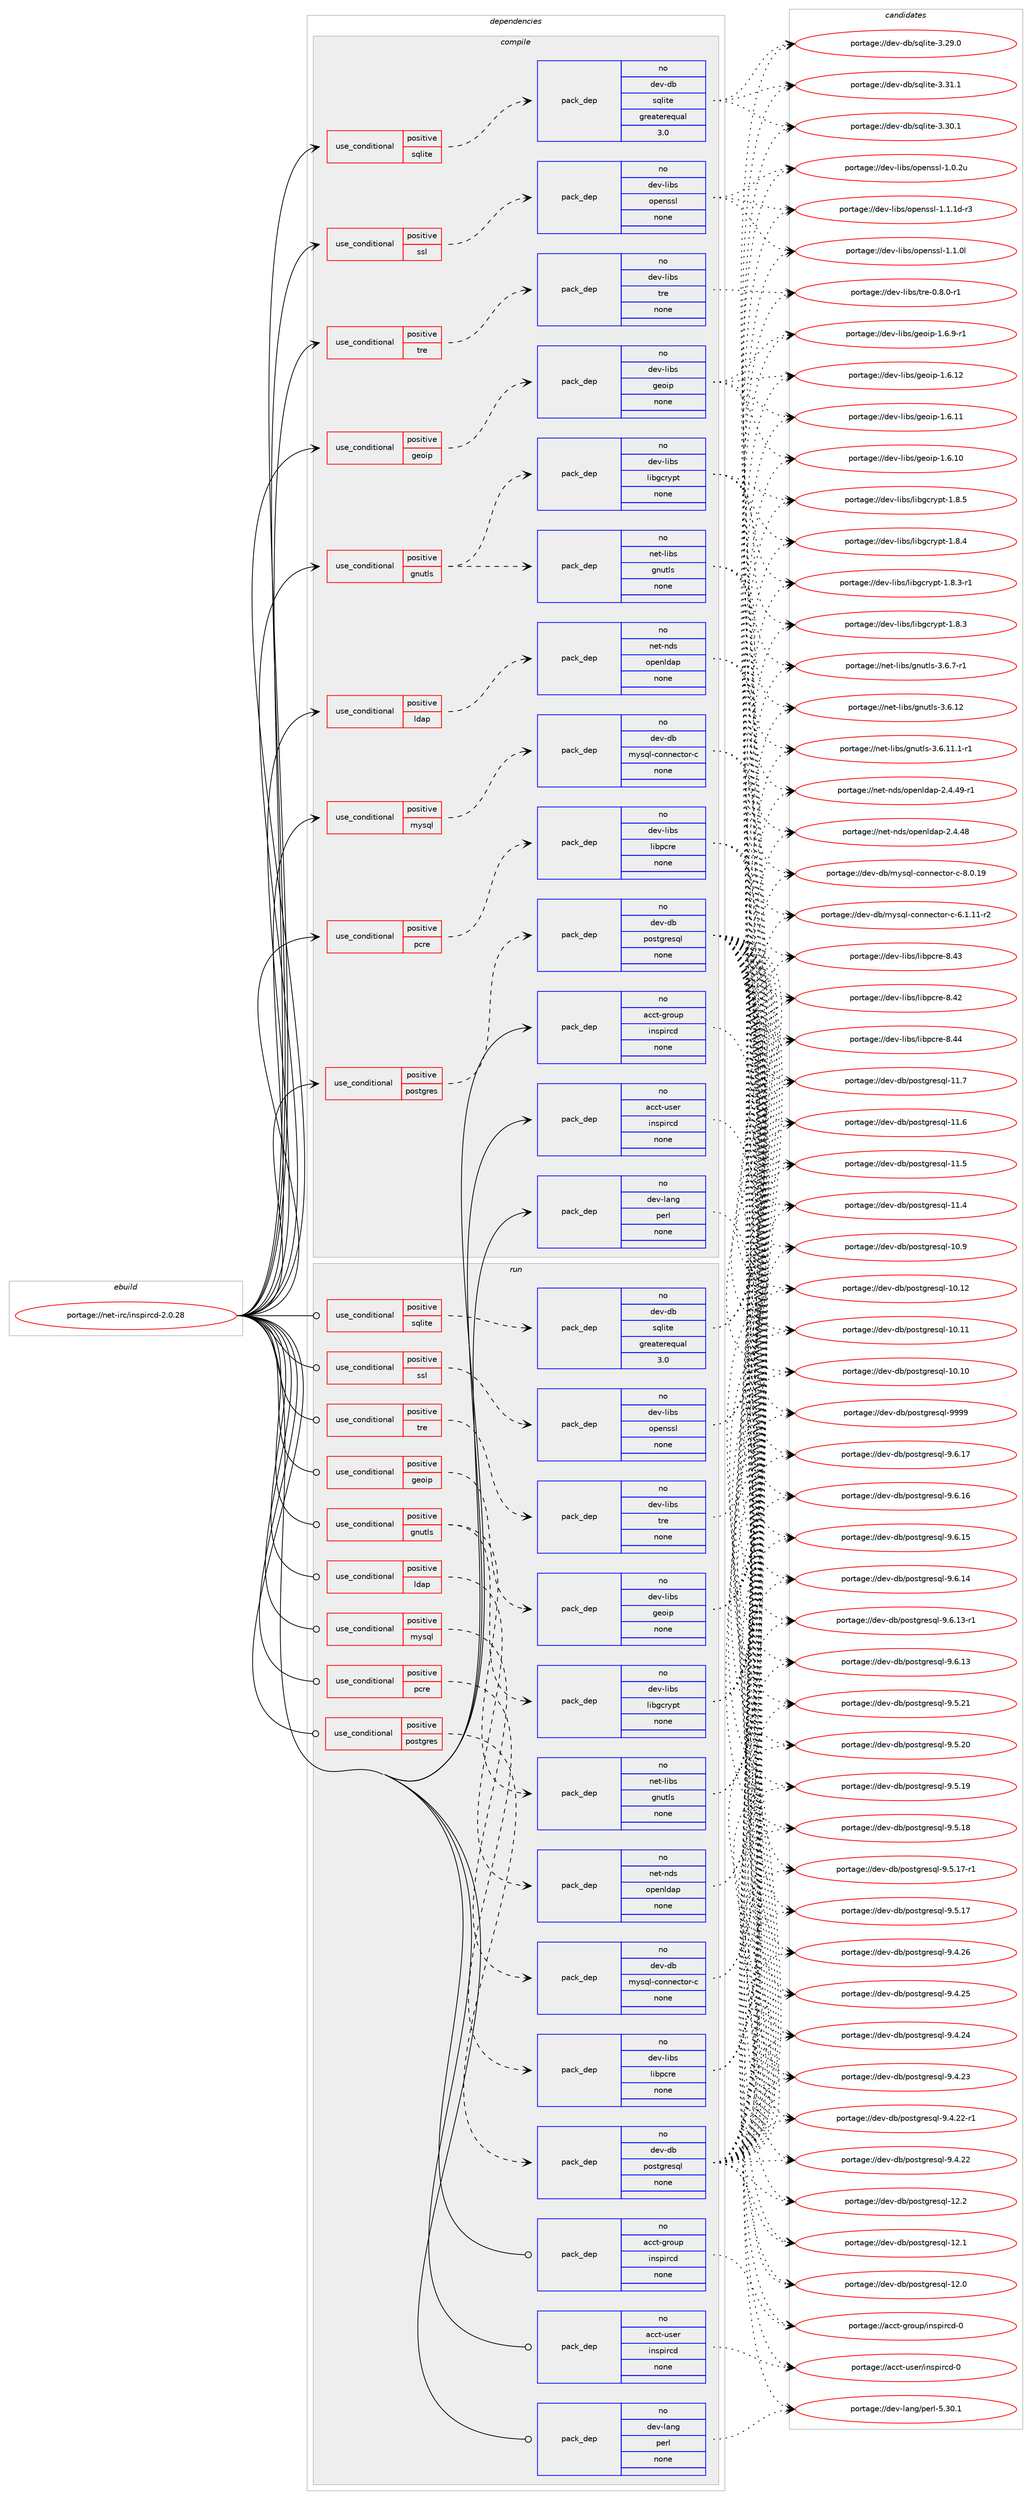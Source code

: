 digraph prolog {

# *************
# Graph options
# *************

newrank=true;
concentrate=true;
compound=true;
graph [rankdir=LR,fontname=Helvetica,fontsize=10,ranksep=1.5];#, ranksep=2.5, nodesep=0.2];
edge  [arrowhead=vee];
node  [fontname=Helvetica,fontsize=10];

# **********
# The ebuild
# **********

subgraph cluster_leftcol {
color=gray;
rank=same;
label=<<i>ebuild</i>>;
id [label="portage://net-irc/inspircd-2.0.28", color=red, width=4, href="../net-irc/inspircd-2.0.28.svg"];
}

# ****************
# The dependencies
# ****************

subgraph cluster_midcol {
color=gray;
label=<<i>dependencies</i>>;
subgraph cluster_compile {
fillcolor="#eeeeee";
style=filled;
label=<<i>compile</i>>;
subgraph cond6745 {
dependency37412 [label=<<TABLE BORDER="0" CELLBORDER="1" CELLSPACING="0" CELLPADDING="4"><TR><TD ROWSPAN="3" CELLPADDING="10">use_conditional</TD></TR><TR><TD>positive</TD></TR><TR><TD>geoip</TD></TR></TABLE>>, shape=none, color=red];
subgraph pack29800 {
dependency37413 [label=<<TABLE BORDER="0" CELLBORDER="1" CELLSPACING="0" CELLPADDING="4" WIDTH="220"><TR><TD ROWSPAN="6" CELLPADDING="30">pack_dep</TD></TR><TR><TD WIDTH="110">no</TD></TR><TR><TD>dev-libs</TD></TR><TR><TD>geoip</TD></TR><TR><TD>none</TD></TR><TR><TD></TD></TR></TABLE>>, shape=none, color=blue];
}
dependency37412:e -> dependency37413:w [weight=20,style="dashed",arrowhead="vee"];
}
id:e -> dependency37412:w [weight=20,style="solid",arrowhead="vee"];
subgraph cond6746 {
dependency37414 [label=<<TABLE BORDER="0" CELLBORDER="1" CELLSPACING="0" CELLPADDING="4"><TR><TD ROWSPAN="3" CELLPADDING="10">use_conditional</TD></TR><TR><TD>positive</TD></TR><TR><TD>gnutls</TD></TR></TABLE>>, shape=none, color=red];
subgraph pack29801 {
dependency37415 [label=<<TABLE BORDER="0" CELLBORDER="1" CELLSPACING="0" CELLPADDING="4" WIDTH="220"><TR><TD ROWSPAN="6" CELLPADDING="30">pack_dep</TD></TR><TR><TD WIDTH="110">no</TD></TR><TR><TD>net-libs</TD></TR><TR><TD>gnutls</TD></TR><TR><TD>none</TD></TR><TR><TD></TD></TR></TABLE>>, shape=none, color=blue];
}
dependency37414:e -> dependency37415:w [weight=20,style="dashed",arrowhead="vee"];
subgraph pack29802 {
dependency37416 [label=<<TABLE BORDER="0" CELLBORDER="1" CELLSPACING="0" CELLPADDING="4" WIDTH="220"><TR><TD ROWSPAN="6" CELLPADDING="30">pack_dep</TD></TR><TR><TD WIDTH="110">no</TD></TR><TR><TD>dev-libs</TD></TR><TR><TD>libgcrypt</TD></TR><TR><TD>none</TD></TR><TR><TD></TD></TR></TABLE>>, shape=none, color=blue];
}
dependency37414:e -> dependency37416:w [weight=20,style="dashed",arrowhead="vee"];
}
id:e -> dependency37414:w [weight=20,style="solid",arrowhead="vee"];
subgraph cond6747 {
dependency37417 [label=<<TABLE BORDER="0" CELLBORDER="1" CELLSPACING="0" CELLPADDING="4"><TR><TD ROWSPAN="3" CELLPADDING="10">use_conditional</TD></TR><TR><TD>positive</TD></TR><TR><TD>ldap</TD></TR></TABLE>>, shape=none, color=red];
subgraph pack29803 {
dependency37418 [label=<<TABLE BORDER="0" CELLBORDER="1" CELLSPACING="0" CELLPADDING="4" WIDTH="220"><TR><TD ROWSPAN="6" CELLPADDING="30">pack_dep</TD></TR><TR><TD WIDTH="110">no</TD></TR><TR><TD>net-nds</TD></TR><TR><TD>openldap</TD></TR><TR><TD>none</TD></TR><TR><TD></TD></TR></TABLE>>, shape=none, color=blue];
}
dependency37417:e -> dependency37418:w [weight=20,style="dashed",arrowhead="vee"];
}
id:e -> dependency37417:w [weight=20,style="solid",arrowhead="vee"];
subgraph cond6748 {
dependency37419 [label=<<TABLE BORDER="0" CELLBORDER="1" CELLSPACING="0" CELLPADDING="4"><TR><TD ROWSPAN="3" CELLPADDING="10">use_conditional</TD></TR><TR><TD>positive</TD></TR><TR><TD>mysql</TD></TR></TABLE>>, shape=none, color=red];
subgraph pack29804 {
dependency37420 [label=<<TABLE BORDER="0" CELLBORDER="1" CELLSPACING="0" CELLPADDING="4" WIDTH="220"><TR><TD ROWSPAN="6" CELLPADDING="30">pack_dep</TD></TR><TR><TD WIDTH="110">no</TD></TR><TR><TD>dev-db</TD></TR><TR><TD>mysql-connector-c</TD></TR><TR><TD>none</TD></TR><TR><TD></TD></TR></TABLE>>, shape=none, color=blue];
}
dependency37419:e -> dependency37420:w [weight=20,style="dashed",arrowhead="vee"];
}
id:e -> dependency37419:w [weight=20,style="solid",arrowhead="vee"];
subgraph cond6749 {
dependency37421 [label=<<TABLE BORDER="0" CELLBORDER="1" CELLSPACING="0" CELLPADDING="4"><TR><TD ROWSPAN="3" CELLPADDING="10">use_conditional</TD></TR><TR><TD>positive</TD></TR><TR><TD>pcre</TD></TR></TABLE>>, shape=none, color=red];
subgraph pack29805 {
dependency37422 [label=<<TABLE BORDER="0" CELLBORDER="1" CELLSPACING="0" CELLPADDING="4" WIDTH="220"><TR><TD ROWSPAN="6" CELLPADDING="30">pack_dep</TD></TR><TR><TD WIDTH="110">no</TD></TR><TR><TD>dev-libs</TD></TR><TR><TD>libpcre</TD></TR><TR><TD>none</TD></TR><TR><TD></TD></TR></TABLE>>, shape=none, color=blue];
}
dependency37421:e -> dependency37422:w [weight=20,style="dashed",arrowhead="vee"];
}
id:e -> dependency37421:w [weight=20,style="solid",arrowhead="vee"];
subgraph cond6750 {
dependency37423 [label=<<TABLE BORDER="0" CELLBORDER="1" CELLSPACING="0" CELLPADDING="4"><TR><TD ROWSPAN="3" CELLPADDING="10">use_conditional</TD></TR><TR><TD>positive</TD></TR><TR><TD>postgres</TD></TR></TABLE>>, shape=none, color=red];
subgraph pack29806 {
dependency37424 [label=<<TABLE BORDER="0" CELLBORDER="1" CELLSPACING="0" CELLPADDING="4" WIDTH="220"><TR><TD ROWSPAN="6" CELLPADDING="30">pack_dep</TD></TR><TR><TD WIDTH="110">no</TD></TR><TR><TD>dev-db</TD></TR><TR><TD>postgresql</TD></TR><TR><TD>none</TD></TR><TR><TD></TD></TR></TABLE>>, shape=none, color=blue];
}
dependency37423:e -> dependency37424:w [weight=20,style="dashed",arrowhead="vee"];
}
id:e -> dependency37423:w [weight=20,style="solid",arrowhead="vee"];
subgraph cond6751 {
dependency37425 [label=<<TABLE BORDER="0" CELLBORDER="1" CELLSPACING="0" CELLPADDING="4"><TR><TD ROWSPAN="3" CELLPADDING="10">use_conditional</TD></TR><TR><TD>positive</TD></TR><TR><TD>sqlite</TD></TR></TABLE>>, shape=none, color=red];
subgraph pack29807 {
dependency37426 [label=<<TABLE BORDER="0" CELLBORDER="1" CELLSPACING="0" CELLPADDING="4" WIDTH="220"><TR><TD ROWSPAN="6" CELLPADDING="30">pack_dep</TD></TR><TR><TD WIDTH="110">no</TD></TR><TR><TD>dev-db</TD></TR><TR><TD>sqlite</TD></TR><TR><TD>greaterequal</TD></TR><TR><TD>3.0</TD></TR></TABLE>>, shape=none, color=blue];
}
dependency37425:e -> dependency37426:w [weight=20,style="dashed",arrowhead="vee"];
}
id:e -> dependency37425:w [weight=20,style="solid",arrowhead="vee"];
subgraph cond6752 {
dependency37427 [label=<<TABLE BORDER="0" CELLBORDER="1" CELLSPACING="0" CELLPADDING="4"><TR><TD ROWSPAN="3" CELLPADDING="10">use_conditional</TD></TR><TR><TD>positive</TD></TR><TR><TD>ssl</TD></TR></TABLE>>, shape=none, color=red];
subgraph pack29808 {
dependency37428 [label=<<TABLE BORDER="0" CELLBORDER="1" CELLSPACING="0" CELLPADDING="4" WIDTH="220"><TR><TD ROWSPAN="6" CELLPADDING="30">pack_dep</TD></TR><TR><TD WIDTH="110">no</TD></TR><TR><TD>dev-libs</TD></TR><TR><TD>openssl</TD></TR><TR><TD>none</TD></TR><TR><TD></TD></TR></TABLE>>, shape=none, color=blue];
}
dependency37427:e -> dependency37428:w [weight=20,style="dashed",arrowhead="vee"];
}
id:e -> dependency37427:w [weight=20,style="solid",arrowhead="vee"];
subgraph cond6753 {
dependency37429 [label=<<TABLE BORDER="0" CELLBORDER="1" CELLSPACING="0" CELLPADDING="4"><TR><TD ROWSPAN="3" CELLPADDING="10">use_conditional</TD></TR><TR><TD>positive</TD></TR><TR><TD>tre</TD></TR></TABLE>>, shape=none, color=red];
subgraph pack29809 {
dependency37430 [label=<<TABLE BORDER="0" CELLBORDER="1" CELLSPACING="0" CELLPADDING="4" WIDTH="220"><TR><TD ROWSPAN="6" CELLPADDING="30">pack_dep</TD></TR><TR><TD WIDTH="110">no</TD></TR><TR><TD>dev-libs</TD></TR><TR><TD>tre</TD></TR><TR><TD>none</TD></TR><TR><TD></TD></TR></TABLE>>, shape=none, color=blue];
}
dependency37429:e -> dependency37430:w [weight=20,style="dashed",arrowhead="vee"];
}
id:e -> dependency37429:w [weight=20,style="solid",arrowhead="vee"];
subgraph pack29810 {
dependency37431 [label=<<TABLE BORDER="0" CELLBORDER="1" CELLSPACING="0" CELLPADDING="4" WIDTH="220"><TR><TD ROWSPAN="6" CELLPADDING="30">pack_dep</TD></TR><TR><TD WIDTH="110">no</TD></TR><TR><TD>acct-group</TD></TR><TR><TD>inspircd</TD></TR><TR><TD>none</TD></TR><TR><TD></TD></TR></TABLE>>, shape=none, color=blue];
}
id:e -> dependency37431:w [weight=20,style="solid",arrowhead="vee"];
subgraph pack29811 {
dependency37432 [label=<<TABLE BORDER="0" CELLBORDER="1" CELLSPACING="0" CELLPADDING="4" WIDTH="220"><TR><TD ROWSPAN="6" CELLPADDING="30">pack_dep</TD></TR><TR><TD WIDTH="110">no</TD></TR><TR><TD>acct-user</TD></TR><TR><TD>inspircd</TD></TR><TR><TD>none</TD></TR><TR><TD></TD></TR></TABLE>>, shape=none, color=blue];
}
id:e -> dependency37432:w [weight=20,style="solid",arrowhead="vee"];
subgraph pack29812 {
dependency37433 [label=<<TABLE BORDER="0" CELLBORDER="1" CELLSPACING="0" CELLPADDING="4" WIDTH="220"><TR><TD ROWSPAN="6" CELLPADDING="30">pack_dep</TD></TR><TR><TD WIDTH="110">no</TD></TR><TR><TD>dev-lang</TD></TR><TR><TD>perl</TD></TR><TR><TD>none</TD></TR><TR><TD></TD></TR></TABLE>>, shape=none, color=blue];
}
id:e -> dependency37433:w [weight=20,style="solid",arrowhead="vee"];
}
subgraph cluster_compileandrun {
fillcolor="#eeeeee";
style=filled;
label=<<i>compile and run</i>>;
}
subgraph cluster_run {
fillcolor="#eeeeee";
style=filled;
label=<<i>run</i>>;
subgraph cond6754 {
dependency37434 [label=<<TABLE BORDER="0" CELLBORDER="1" CELLSPACING="0" CELLPADDING="4"><TR><TD ROWSPAN="3" CELLPADDING="10">use_conditional</TD></TR><TR><TD>positive</TD></TR><TR><TD>geoip</TD></TR></TABLE>>, shape=none, color=red];
subgraph pack29813 {
dependency37435 [label=<<TABLE BORDER="0" CELLBORDER="1" CELLSPACING="0" CELLPADDING="4" WIDTH="220"><TR><TD ROWSPAN="6" CELLPADDING="30">pack_dep</TD></TR><TR><TD WIDTH="110">no</TD></TR><TR><TD>dev-libs</TD></TR><TR><TD>geoip</TD></TR><TR><TD>none</TD></TR><TR><TD></TD></TR></TABLE>>, shape=none, color=blue];
}
dependency37434:e -> dependency37435:w [weight=20,style="dashed",arrowhead="vee"];
}
id:e -> dependency37434:w [weight=20,style="solid",arrowhead="odot"];
subgraph cond6755 {
dependency37436 [label=<<TABLE BORDER="0" CELLBORDER="1" CELLSPACING="0" CELLPADDING="4"><TR><TD ROWSPAN="3" CELLPADDING="10">use_conditional</TD></TR><TR><TD>positive</TD></TR><TR><TD>gnutls</TD></TR></TABLE>>, shape=none, color=red];
subgraph pack29814 {
dependency37437 [label=<<TABLE BORDER="0" CELLBORDER="1" CELLSPACING="0" CELLPADDING="4" WIDTH="220"><TR><TD ROWSPAN="6" CELLPADDING="30">pack_dep</TD></TR><TR><TD WIDTH="110">no</TD></TR><TR><TD>net-libs</TD></TR><TR><TD>gnutls</TD></TR><TR><TD>none</TD></TR><TR><TD></TD></TR></TABLE>>, shape=none, color=blue];
}
dependency37436:e -> dependency37437:w [weight=20,style="dashed",arrowhead="vee"];
subgraph pack29815 {
dependency37438 [label=<<TABLE BORDER="0" CELLBORDER="1" CELLSPACING="0" CELLPADDING="4" WIDTH="220"><TR><TD ROWSPAN="6" CELLPADDING="30">pack_dep</TD></TR><TR><TD WIDTH="110">no</TD></TR><TR><TD>dev-libs</TD></TR><TR><TD>libgcrypt</TD></TR><TR><TD>none</TD></TR><TR><TD></TD></TR></TABLE>>, shape=none, color=blue];
}
dependency37436:e -> dependency37438:w [weight=20,style="dashed",arrowhead="vee"];
}
id:e -> dependency37436:w [weight=20,style="solid",arrowhead="odot"];
subgraph cond6756 {
dependency37439 [label=<<TABLE BORDER="0" CELLBORDER="1" CELLSPACING="0" CELLPADDING="4"><TR><TD ROWSPAN="3" CELLPADDING="10">use_conditional</TD></TR><TR><TD>positive</TD></TR><TR><TD>ldap</TD></TR></TABLE>>, shape=none, color=red];
subgraph pack29816 {
dependency37440 [label=<<TABLE BORDER="0" CELLBORDER="1" CELLSPACING="0" CELLPADDING="4" WIDTH="220"><TR><TD ROWSPAN="6" CELLPADDING="30">pack_dep</TD></TR><TR><TD WIDTH="110">no</TD></TR><TR><TD>net-nds</TD></TR><TR><TD>openldap</TD></TR><TR><TD>none</TD></TR><TR><TD></TD></TR></TABLE>>, shape=none, color=blue];
}
dependency37439:e -> dependency37440:w [weight=20,style="dashed",arrowhead="vee"];
}
id:e -> dependency37439:w [weight=20,style="solid",arrowhead="odot"];
subgraph cond6757 {
dependency37441 [label=<<TABLE BORDER="0" CELLBORDER="1" CELLSPACING="0" CELLPADDING="4"><TR><TD ROWSPAN="3" CELLPADDING="10">use_conditional</TD></TR><TR><TD>positive</TD></TR><TR><TD>mysql</TD></TR></TABLE>>, shape=none, color=red];
subgraph pack29817 {
dependency37442 [label=<<TABLE BORDER="0" CELLBORDER="1" CELLSPACING="0" CELLPADDING="4" WIDTH="220"><TR><TD ROWSPAN="6" CELLPADDING="30">pack_dep</TD></TR><TR><TD WIDTH="110">no</TD></TR><TR><TD>dev-db</TD></TR><TR><TD>mysql-connector-c</TD></TR><TR><TD>none</TD></TR><TR><TD></TD></TR></TABLE>>, shape=none, color=blue];
}
dependency37441:e -> dependency37442:w [weight=20,style="dashed",arrowhead="vee"];
}
id:e -> dependency37441:w [weight=20,style="solid",arrowhead="odot"];
subgraph cond6758 {
dependency37443 [label=<<TABLE BORDER="0" CELLBORDER="1" CELLSPACING="0" CELLPADDING="4"><TR><TD ROWSPAN="3" CELLPADDING="10">use_conditional</TD></TR><TR><TD>positive</TD></TR><TR><TD>pcre</TD></TR></TABLE>>, shape=none, color=red];
subgraph pack29818 {
dependency37444 [label=<<TABLE BORDER="0" CELLBORDER="1" CELLSPACING="0" CELLPADDING="4" WIDTH="220"><TR><TD ROWSPAN="6" CELLPADDING="30">pack_dep</TD></TR><TR><TD WIDTH="110">no</TD></TR><TR><TD>dev-libs</TD></TR><TR><TD>libpcre</TD></TR><TR><TD>none</TD></TR><TR><TD></TD></TR></TABLE>>, shape=none, color=blue];
}
dependency37443:e -> dependency37444:w [weight=20,style="dashed",arrowhead="vee"];
}
id:e -> dependency37443:w [weight=20,style="solid",arrowhead="odot"];
subgraph cond6759 {
dependency37445 [label=<<TABLE BORDER="0" CELLBORDER="1" CELLSPACING="0" CELLPADDING="4"><TR><TD ROWSPAN="3" CELLPADDING="10">use_conditional</TD></TR><TR><TD>positive</TD></TR><TR><TD>postgres</TD></TR></TABLE>>, shape=none, color=red];
subgraph pack29819 {
dependency37446 [label=<<TABLE BORDER="0" CELLBORDER="1" CELLSPACING="0" CELLPADDING="4" WIDTH="220"><TR><TD ROWSPAN="6" CELLPADDING="30">pack_dep</TD></TR><TR><TD WIDTH="110">no</TD></TR><TR><TD>dev-db</TD></TR><TR><TD>postgresql</TD></TR><TR><TD>none</TD></TR><TR><TD></TD></TR></TABLE>>, shape=none, color=blue];
}
dependency37445:e -> dependency37446:w [weight=20,style="dashed",arrowhead="vee"];
}
id:e -> dependency37445:w [weight=20,style="solid",arrowhead="odot"];
subgraph cond6760 {
dependency37447 [label=<<TABLE BORDER="0" CELLBORDER="1" CELLSPACING="0" CELLPADDING="4"><TR><TD ROWSPAN="3" CELLPADDING="10">use_conditional</TD></TR><TR><TD>positive</TD></TR><TR><TD>sqlite</TD></TR></TABLE>>, shape=none, color=red];
subgraph pack29820 {
dependency37448 [label=<<TABLE BORDER="0" CELLBORDER="1" CELLSPACING="0" CELLPADDING="4" WIDTH="220"><TR><TD ROWSPAN="6" CELLPADDING="30">pack_dep</TD></TR><TR><TD WIDTH="110">no</TD></TR><TR><TD>dev-db</TD></TR><TR><TD>sqlite</TD></TR><TR><TD>greaterequal</TD></TR><TR><TD>3.0</TD></TR></TABLE>>, shape=none, color=blue];
}
dependency37447:e -> dependency37448:w [weight=20,style="dashed",arrowhead="vee"];
}
id:e -> dependency37447:w [weight=20,style="solid",arrowhead="odot"];
subgraph cond6761 {
dependency37449 [label=<<TABLE BORDER="0" CELLBORDER="1" CELLSPACING="0" CELLPADDING="4"><TR><TD ROWSPAN="3" CELLPADDING="10">use_conditional</TD></TR><TR><TD>positive</TD></TR><TR><TD>ssl</TD></TR></TABLE>>, shape=none, color=red];
subgraph pack29821 {
dependency37450 [label=<<TABLE BORDER="0" CELLBORDER="1" CELLSPACING="0" CELLPADDING="4" WIDTH="220"><TR><TD ROWSPAN="6" CELLPADDING="30">pack_dep</TD></TR><TR><TD WIDTH="110">no</TD></TR><TR><TD>dev-libs</TD></TR><TR><TD>openssl</TD></TR><TR><TD>none</TD></TR><TR><TD></TD></TR></TABLE>>, shape=none, color=blue];
}
dependency37449:e -> dependency37450:w [weight=20,style="dashed",arrowhead="vee"];
}
id:e -> dependency37449:w [weight=20,style="solid",arrowhead="odot"];
subgraph cond6762 {
dependency37451 [label=<<TABLE BORDER="0" CELLBORDER="1" CELLSPACING="0" CELLPADDING="4"><TR><TD ROWSPAN="3" CELLPADDING="10">use_conditional</TD></TR><TR><TD>positive</TD></TR><TR><TD>tre</TD></TR></TABLE>>, shape=none, color=red];
subgraph pack29822 {
dependency37452 [label=<<TABLE BORDER="0" CELLBORDER="1" CELLSPACING="0" CELLPADDING="4" WIDTH="220"><TR><TD ROWSPAN="6" CELLPADDING="30">pack_dep</TD></TR><TR><TD WIDTH="110">no</TD></TR><TR><TD>dev-libs</TD></TR><TR><TD>tre</TD></TR><TR><TD>none</TD></TR><TR><TD></TD></TR></TABLE>>, shape=none, color=blue];
}
dependency37451:e -> dependency37452:w [weight=20,style="dashed",arrowhead="vee"];
}
id:e -> dependency37451:w [weight=20,style="solid",arrowhead="odot"];
subgraph pack29823 {
dependency37453 [label=<<TABLE BORDER="0" CELLBORDER="1" CELLSPACING="0" CELLPADDING="4" WIDTH="220"><TR><TD ROWSPAN="6" CELLPADDING="30">pack_dep</TD></TR><TR><TD WIDTH="110">no</TD></TR><TR><TD>acct-group</TD></TR><TR><TD>inspircd</TD></TR><TR><TD>none</TD></TR><TR><TD></TD></TR></TABLE>>, shape=none, color=blue];
}
id:e -> dependency37453:w [weight=20,style="solid",arrowhead="odot"];
subgraph pack29824 {
dependency37454 [label=<<TABLE BORDER="0" CELLBORDER="1" CELLSPACING="0" CELLPADDING="4" WIDTH="220"><TR><TD ROWSPAN="6" CELLPADDING="30">pack_dep</TD></TR><TR><TD WIDTH="110">no</TD></TR><TR><TD>acct-user</TD></TR><TR><TD>inspircd</TD></TR><TR><TD>none</TD></TR><TR><TD></TD></TR></TABLE>>, shape=none, color=blue];
}
id:e -> dependency37454:w [weight=20,style="solid",arrowhead="odot"];
subgraph pack29825 {
dependency37455 [label=<<TABLE BORDER="0" CELLBORDER="1" CELLSPACING="0" CELLPADDING="4" WIDTH="220"><TR><TD ROWSPAN="6" CELLPADDING="30">pack_dep</TD></TR><TR><TD WIDTH="110">no</TD></TR><TR><TD>dev-lang</TD></TR><TR><TD>perl</TD></TR><TR><TD>none</TD></TR><TR><TD></TD></TR></TABLE>>, shape=none, color=blue];
}
id:e -> dependency37455:w [weight=20,style="solid",arrowhead="odot"];
}
}

# **************
# The candidates
# **************

subgraph cluster_choices {
rank=same;
color=gray;
label=<<i>candidates</i>>;

subgraph choice29800 {
color=black;
nodesep=1;
choice1001011184510810598115471031011111051124549465446574511449 [label="portage://dev-libs/geoip-1.6.9-r1", color=red, width=4,href="../dev-libs/geoip-1.6.9-r1.svg"];
choice10010111845108105981154710310111110511245494654464950 [label="portage://dev-libs/geoip-1.6.12", color=red, width=4,href="../dev-libs/geoip-1.6.12.svg"];
choice10010111845108105981154710310111110511245494654464949 [label="portage://dev-libs/geoip-1.6.11", color=red, width=4,href="../dev-libs/geoip-1.6.11.svg"];
choice10010111845108105981154710310111110511245494654464948 [label="portage://dev-libs/geoip-1.6.10", color=red, width=4,href="../dev-libs/geoip-1.6.10.svg"];
dependency37413:e -> choice1001011184510810598115471031011111051124549465446574511449:w [style=dotted,weight="100"];
dependency37413:e -> choice10010111845108105981154710310111110511245494654464950:w [style=dotted,weight="100"];
dependency37413:e -> choice10010111845108105981154710310111110511245494654464949:w [style=dotted,weight="100"];
dependency37413:e -> choice10010111845108105981154710310111110511245494654464948:w [style=dotted,weight="100"];
}
subgraph choice29801 {
color=black;
nodesep=1;
choice1101011164510810598115471031101171161081154551465446554511449 [label="portage://net-libs/gnutls-3.6.7-r1", color=red, width=4,href="../net-libs/gnutls-3.6.7-r1.svg"];
choice11010111645108105981154710311011711610811545514654464950 [label="portage://net-libs/gnutls-3.6.12", color=red, width=4,href="../net-libs/gnutls-3.6.12.svg"];
choice1101011164510810598115471031101171161081154551465446494946494511449 [label="portage://net-libs/gnutls-3.6.11.1-r1", color=red, width=4,href="../net-libs/gnutls-3.6.11.1-r1.svg"];
dependency37415:e -> choice1101011164510810598115471031101171161081154551465446554511449:w [style=dotted,weight="100"];
dependency37415:e -> choice11010111645108105981154710311011711610811545514654464950:w [style=dotted,weight="100"];
dependency37415:e -> choice1101011164510810598115471031101171161081154551465446494946494511449:w [style=dotted,weight="100"];
}
subgraph choice29802 {
color=black;
nodesep=1;
choice1001011184510810598115471081059810399114121112116454946564653 [label="portage://dev-libs/libgcrypt-1.8.5", color=red, width=4,href="../dev-libs/libgcrypt-1.8.5.svg"];
choice1001011184510810598115471081059810399114121112116454946564652 [label="portage://dev-libs/libgcrypt-1.8.4", color=red, width=4,href="../dev-libs/libgcrypt-1.8.4.svg"];
choice10010111845108105981154710810598103991141211121164549465646514511449 [label="portage://dev-libs/libgcrypt-1.8.3-r1", color=red, width=4,href="../dev-libs/libgcrypt-1.8.3-r1.svg"];
choice1001011184510810598115471081059810399114121112116454946564651 [label="portage://dev-libs/libgcrypt-1.8.3", color=red, width=4,href="../dev-libs/libgcrypt-1.8.3.svg"];
dependency37416:e -> choice1001011184510810598115471081059810399114121112116454946564653:w [style=dotted,weight="100"];
dependency37416:e -> choice1001011184510810598115471081059810399114121112116454946564652:w [style=dotted,weight="100"];
dependency37416:e -> choice10010111845108105981154710810598103991141211121164549465646514511449:w [style=dotted,weight="100"];
dependency37416:e -> choice1001011184510810598115471081059810399114121112116454946564651:w [style=dotted,weight="100"];
}
subgraph choice29803 {
color=black;
nodesep=1;
choice110101116451101001154711111210111010810097112455046524652574511449 [label="portage://net-nds/openldap-2.4.49-r1", color=red, width=4,href="../net-nds/openldap-2.4.49-r1.svg"];
choice11010111645110100115471111121011101081009711245504652465256 [label="portage://net-nds/openldap-2.4.48", color=red, width=4,href="../net-nds/openldap-2.4.48.svg"];
dependency37418:e -> choice110101116451101001154711111210111010810097112455046524652574511449:w [style=dotted,weight="100"];
dependency37418:e -> choice11010111645110100115471111121011101081009711245504652465256:w [style=dotted,weight="100"];
}
subgraph choice29804 {
color=black;
nodesep=1;
choice100101118451009847109121115113108459911111011010199116111114459945564648464957 [label="portage://dev-db/mysql-connector-c-8.0.19", color=red, width=4,href="../dev-db/mysql-connector-c-8.0.19.svg"];
choice1001011184510098471091211151131084599111110110101991161111144599455446494649494511450 [label="portage://dev-db/mysql-connector-c-6.1.11-r2", color=red, width=4,href="../dev-db/mysql-connector-c-6.1.11-r2.svg"];
dependency37420:e -> choice100101118451009847109121115113108459911111011010199116111114459945564648464957:w [style=dotted,weight="100"];
dependency37420:e -> choice1001011184510098471091211151131084599111110110101991161111144599455446494649494511450:w [style=dotted,weight="100"];
}
subgraph choice29805 {
color=black;
nodesep=1;
choice10010111845108105981154710810598112991141014556465252 [label="portage://dev-libs/libpcre-8.44", color=red, width=4,href="../dev-libs/libpcre-8.44.svg"];
choice10010111845108105981154710810598112991141014556465251 [label="portage://dev-libs/libpcre-8.43", color=red, width=4,href="../dev-libs/libpcre-8.43.svg"];
choice10010111845108105981154710810598112991141014556465250 [label="portage://dev-libs/libpcre-8.42", color=red, width=4,href="../dev-libs/libpcre-8.42.svg"];
dependency37422:e -> choice10010111845108105981154710810598112991141014556465252:w [style=dotted,weight="100"];
dependency37422:e -> choice10010111845108105981154710810598112991141014556465251:w [style=dotted,weight="100"];
dependency37422:e -> choice10010111845108105981154710810598112991141014556465250:w [style=dotted,weight="100"];
}
subgraph choice29806 {
color=black;
nodesep=1;
choice1001011184510098471121111151161031141011151131084557575757 [label="portage://dev-db/postgresql-9999", color=red, width=4,href="../dev-db/postgresql-9999.svg"];
choice10010111845100984711211111511610311410111511310845574654464955 [label="portage://dev-db/postgresql-9.6.17", color=red, width=4,href="../dev-db/postgresql-9.6.17.svg"];
choice10010111845100984711211111511610311410111511310845574654464954 [label="portage://dev-db/postgresql-9.6.16", color=red, width=4,href="../dev-db/postgresql-9.6.16.svg"];
choice10010111845100984711211111511610311410111511310845574654464953 [label="portage://dev-db/postgresql-9.6.15", color=red, width=4,href="../dev-db/postgresql-9.6.15.svg"];
choice10010111845100984711211111511610311410111511310845574654464952 [label="portage://dev-db/postgresql-9.6.14", color=red, width=4,href="../dev-db/postgresql-9.6.14.svg"];
choice100101118451009847112111115116103114101115113108455746544649514511449 [label="portage://dev-db/postgresql-9.6.13-r1", color=red, width=4,href="../dev-db/postgresql-9.6.13-r1.svg"];
choice10010111845100984711211111511610311410111511310845574654464951 [label="portage://dev-db/postgresql-9.6.13", color=red, width=4,href="../dev-db/postgresql-9.6.13.svg"];
choice10010111845100984711211111511610311410111511310845574653465049 [label="portage://dev-db/postgresql-9.5.21", color=red, width=4,href="../dev-db/postgresql-9.5.21.svg"];
choice10010111845100984711211111511610311410111511310845574653465048 [label="portage://dev-db/postgresql-9.5.20", color=red, width=4,href="../dev-db/postgresql-9.5.20.svg"];
choice10010111845100984711211111511610311410111511310845574653464957 [label="portage://dev-db/postgresql-9.5.19", color=red, width=4,href="../dev-db/postgresql-9.5.19.svg"];
choice10010111845100984711211111511610311410111511310845574653464956 [label="portage://dev-db/postgresql-9.5.18", color=red, width=4,href="../dev-db/postgresql-9.5.18.svg"];
choice100101118451009847112111115116103114101115113108455746534649554511449 [label="portage://dev-db/postgresql-9.5.17-r1", color=red, width=4,href="../dev-db/postgresql-9.5.17-r1.svg"];
choice10010111845100984711211111511610311410111511310845574653464955 [label="portage://dev-db/postgresql-9.5.17", color=red, width=4,href="../dev-db/postgresql-9.5.17.svg"];
choice10010111845100984711211111511610311410111511310845574652465054 [label="portage://dev-db/postgresql-9.4.26", color=red, width=4,href="../dev-db/postgresql-9.4.26.svg"];
choice10010111845100984711211111511610311410111511310845574652465053 [label="portage://dev-db/postgresql-9.4.25", color=red, width=4,href="../dev-db/postgresql-9.4.25.svg"];
choice10010111845100984711211111511610311410111511310845574652465052 [label="portage://dev-db/postgresql-9.4.24", color=red, width=4,href="../dev-db/postgresql-9.4.24.svg"];
choice10010111845100984711211111511610311410111511310845574652465051 [label="portage://dev-db/postgresql-9.4.23", color=red, width=4,href="../dev-db/postgresql-9.4.23.svg"];
choice100101118451009847112111115116103114101115113108455746524650504511449 [label="portage://dev-db/postgresql-9.4.22-r1", color=red, width=4,href="../dev-db/postgresql-9.4.22-r1.svg"];
choice10010111845100984711211111511610311410111511310845574652465050 [label="portage://dev-db/postgresql-9.4.22", color=red, width=4,href="../dev-db/postgresql-9.4.22.svg"];
choice1001011184510098471121111151161031141011151131084549504650 [label="portage://dev-db/postgresql-12.2", color=red, width=4,href="../dev-db/postgresql-12.2.svg"];
choice1001011184510098471121111151161031141011151131084549504649 [label="portage://dev-db/postgresql-12.1", color=red, width=4,href="../dev-db/postgresql-12.1.svg"];
choice1001011184510098471121111151161031141011151131084549504648 [label="portage://dev-db/postgresql-12.0", color=red, width=4,href="../dev-db/postgresql-12.0.svg"];
choice1001011184510098471121111151161031141011151131084549494655 [label="portage://dev-db/postgresql-11.7", color=red, width=4,href="../dev-db/postgresql-11.7.svg"];
choice1001011184510098471121111151161031141011151131084549494654 [label="portage://dev-db/postgresql-11.6", color=red, width=4,href="../dev-db/postgresql-11.6.svg"];
choice1001011184510098471121111151161031141011151131084549494653 [label="portage://dev-db/postgresql-11.5", color=red, width=4,href="../dev-db/postgresql-11.5.svg"];
choice1001011184510098471121111151161031141011151131084549494652 [label="portage://dev-db/postgresql-11.4", color=red, width=4,href="../dev-db/postgresql-11.4.svg"];
choice1001011184510098471121111151161031141011151131084549484657 [label="portage://dev-db/postgresql-10.9", color=red, width=4,href="../dev-db/postgresql-10.9.svg"];
choice100101118451009847112111115116103114101115113108454948464950 [label="portage://dev-db/postgresql-10.12", color=red, width=4,href="../dev-db/postgresql-10.12.svg"];
choice100101118451009847112111115116103114101115113108454948464949 [label="portage://dev-db/postgresql-10.11", color=red, width=4,href="../dev-db/postgresql-10.11.svg"];
choice100101118451009847112111115116103114101115113108454948464948 [label="portage://dev-db/postgresql-10.10", color=red, width=4,href="../dev-db/postgresql-10.10.svg"];
dependency37424:e -> choice1001011184510098471121111151161031141011151131084557575757:w [style=dotted,weight="100"];
dependency37424:e -> choice10010111845100984711211111511610311410111511310845574654464955:w [style=dotted,weight="100"];
dependency37424:e -> choice10010111845100984711211111511610311410111511310845574654464954:w [style=dotted,weight="100"];
dependency37424:e -> choice10010111845100984711211111511610311410111511310845574654464953:w [style=dotted,weight="100"];
dependency37424:e -> choice10010111845100984711211111511610311410111511310845574654464952:w [style=dotted,weight="100"];
dependency37424:e -> choice100101118451009847112111115116103114101115113108455746544649514511449:w [style=dotted,weight="100"];
dependency37424:e -> choice10010111845100984711211111511610311410111511310845574654464951:w [style=dotted,weight="100"];
dependency37424:e -> choice10010111845100984711211111511610311410111511310845574653465049:w [style=dotted,weight="100"];
dependency37424:e -> choice10010111845100984711211111511610311410111511310845574653465048:w [style=dotted,weight="100"];
dependency37424:e -> choice10010111845100984711211111511610311410111511310845574653464957:w [style=dotted,weight="100"];
dependency37424:e -> choice10010111845100984711211111511610311410111511310845574653464956:w [style=dotted,weight="100"];
dependency37424:e -> choice100101118451009847112111115116103114101115113108455746534649554511449:w [style=dotted,weight="100"];
dependency37424:e -> choice10010111845100984711211111511610311410111511310845574653464955:w [style=dotted,weight="100"];
dependency37424:e -> choice10010111845100984711211111511610311410111511310845574652465054:w [style=dotted,weight="100"];
dependency37424:e -> choice10010111845100984711211111511610311410111511310845574652465053:w [style=dotted,weight="100"];
dependency37424:e -> choice10010111845100984711211111511610311410111511310845574652465052:w [style=dotted,weight="100"];
dependency37424:e -> choice10010111845100984711211111511610311410111511310845574652465051:w [style=dotted,weight="100"];
dependency37424:e -> choice100101118451009847112111115116103114101115113108455746524650504511449:w [style=dotted,weight="100"];
dependency37424:e -> choice10010111845100984711211111511610311410111511310845574652465050:w [style=dotted,weight="100"];
dependency37424:e -> choice1001011184510098471121111151161031141011151131084549504650:w [style=dotted,weight="100"];
dependency37424:e -> choice1001011184510098471121111151161031141011151131084549504649:w [style=dotted,weight="100"];
dependency37424:e -> choice1001011184510098471121111151161031141011151131084549504648:w [style=dotted,weight="100"];
dependency37424:e -> choice1001011184510098471121111151161031141011151131084549494655:w [style=dotted,weight="100"];
dependency37424:e -> choice1001011184510098471121111151161031141011151131084549494654:w [style=dotted,weight="100"];
dependency37424:e -> choice1001011184510098471121111151161031141011151131084549494653:w [style=dotted,weight="100"];
dependency37424:e -> choice1001011184510098471121111151161031141011151131084549494652:w [style=dotted,weight="100"];
dependency37424:e -> choice1001011184510098471121111151161031141011151131084549484657:w [style=dotted,weight="100"];
dependency37424:e -> choice100101118451009847112111115116103114101115113108454948464950:w [style=dotted,weight="100"];
dependency37424:e -> choice100101118451009847112111115116103114101115113108454948464949:w [style=dotted,weight="100"];
dependency37424:e -> choice100101118451009847112111115116103114101115113108454948464948:w [style=dotted,weight="100"];
}
subgraph choice29807 {
color=black;
nodesep=1;
choice10010111845100984711511310810511610145514651494649 [label="portage://dev-db/sqlite-3.31.1", color=red, width=4,href="../dev-db/sqlite-3.31.1.svg"];
choice10010111845100984711511310810511610145514651484649 [label="portage://dev-db/sqlite-3.30.1", color=red, width=4,href="../dev-db/sqlite-3.30.1.svg"];
choice10010111845100984711511310810511610145514650574648 [label="portage://dev-db/sqlite-3.29.0", color=red, width=4,href="../dev-db/sqlite-3.29.0.svg"];
dependency37426:e -> choice10010111845100984711511310810511610145514651494649:w [style=dotted,weight="100"];
dependency37426:e -> choice10010111845100984711511310810511610145514651484649:w [style=dotted,weight="100"];
dependency37426:e -> choice10010111845100984711511310810511610145514650574648:w [style=dotted,weight="100"];
}
subgraph choice29808 {
color=black;
nodesep=1;
choice1001011184510810598115471111121011101151151084549464946491004511451 [label="portage://dev-libs/openssl-1.1.1d-r3", color=red, width=4,href="../dev-libs/openssl-1.1.1d-r3.svg"];
choice100101118451081059811547111112101110115115108454946494648108 [label="portage://dev-libs/openssl-1.1.0l", color=red, width=4,href="../dev-libs/openssl-1.1.0l.svg"];
choice100101118451081059811547111112101110115115108454946484650117 [label="portage://dev-libs/openssl-1.0.2u", color=red, width=4,href="../dev-libs/openssl-1.0.2u.svg"];
dependency37428:e -> choice1001011184510810598115471111121011101151151084549464946491004511451:w [style=dotted,weight="100"];
dependency37428:e -> choice100101118451081059811547111112101110115115108454946494648108:w [style=dotted,weight="100"];
dependency37428:e -> choice100101118451081059811547111112101110115115108454946484650117:w [style=dotted,weight="100"];
}
subgraph choice29809 {
color=black;
nodesep=1;
choice1001011184510810598115471161141014548465646484511449 [label="portage://dev-libs/tre-0.8.0-r1", color=red, width=4,href="../dev-libs/tre-0.8.0-r1.svg"];
dependency37430:e -> choice1001011184510810598115471161141014548465646484511449:w [style=dotted,weight="100"];
}
subgraph choice29810 {
color=black;
nodesep=1;
choice9799991164510311411111711247105110115112105114991004548 [label="portage://acct-group/inspircd-0", color=red, width=4,href="../acct-group/inspircd-0.svg"];
dependency37431:e -> choice9799991164510311411111711247105110115112105114991004548:w [style=dotted,weight="100"];
}
subgraph choice29811 {
color=black;
nodesep=1;
choice9799991164511711510111447105110115112105114991004548 [label="portage://acct-user/inspircd-0", color=red, width=4,href="../acct-user/inspircd-0.svg"];
dependency37432:e -> choice9799991164511711510111447105110115112105114991004548:w [style=dotted,weight="100"];
}
subgraph choice29812 {
color=black;
nodesep=1;
choice10010111845108971101034711210111410845534651484649 [label="portage://dev-lang/perl-5.30.1", color=red, width=4,href="../dev-lang/perl-5.30.1.svg"];
dependency37433:e -> choice10010111845108971101034711210111410845534651484649:w [style=dotted,weight="100"];
}
subgraph choice29813 {
color=black;
nodesep=1;
choice1001011184510810598115471031011111051124549465446574511449 [label="portage://dev-libs/geoip-1.6.9-r1", color=red, width=4,href="../dev-libs/geoip-1.6.9-r1.svg"];
choice10010111845108105981154710310111110511245494654464950 [label="portage://dev-libs/geoip-1.6.12", color=red, width=4,href="../dev-libs/geoip-1.6.12.svg"];
choice10010111845108105981154710310111110511245494654464949 [label="portage://dev-libs/geoip-1.6.11", color=red, width=4,href="../dev-libs/geoip-1.6.11.svg"];
choice10010111845108105981154710310111110511245494654464948 [label="portage://dev-libs/geoip-1.6.10", color=red, width=4,href="../dev-libs/geoip-1.6.10.svg"];
dependency37435:e -> choice1001011184510810598115471031011111051124549465446574511449:w [style=dotted,weight="100"];
dependency37435:e -> choice10010111845108105981154710310111110511245494654464950:w [style=dotted,weight="100"];
dependency37435:e -> choice10010111845108105981154710310111110511245494654464949:w [style=dotted,weight="100"];
dependency37435:e -> choice10010111845108105981154710310111110511245494654464948:w [style=dotted,weight="100"];
}
subgraph choice29814 {
color=black;
nodesep=1;
choice1101011164510810598115471031101171161081154551465446554511449 [label="portage://net-libs/gnutls-3.6.7-r1", color=red, width=4,href="../net-libs/gnutls-3.6.7-r1.svg"];
choice11010111645108105981154710311011711610811545514654464950 [label="portage://net-libs/gnutls-3.6.12", color=red, width=4,href="../net-libs/gnutls-3.6.12.svg"];
choice1101011164510810598115471031101171161081154551465446494946494511449 [label="portage://net-libs/gnutls-3.6.11.1-r1", color=red, width=4,href="../net-libs/gnutls-3.6.11.1-r1.svg"];
dependency37437:e -> choice1101011164510810598115471031101171161081154551465446554511449:w [style=dotted,weight="100"];
dependency37437:e -> choice11010111645108105981154710311011711610811545514654464950:w [style=dotted,weight="100"];
dependency37437:e -> choice1101011164510810598115471031101171161081154551465446494946494511449:w [style=dotted,weight="100"];
}
subgraph choice29815 {
color=black;
nodesep=1;
choice1001011184510810598115471081059810399114121112116454946564653 [label="portage://dev-libs/libgcrypt-1.8.5", color=red, width=4,href="../dev-libs/libgcrypt-1.8.5.svg"];
choice1001011184510810598115471081059810399114121112116454946564652 [label="portage://dev-libs/libgcrypt-1.8.4", color=red, width=4,href="../dev-libs/libgcrypt-1.8.4.svg"];
choice10010111845108105981154710810598103991141211121164549465646514511449 [label="portage://dev-libs/libgcrypt-1.8.3-r1", color=red, width=4,href="../dev-libs/libgcrypt-1.8.3-r1.svg"];
choice1001011184510810598115471081059810399114121112116454946564651 [label="portage://dev-libs/libgcrypt-1.8.3", color=red, width=4,href="../dev-libs/libgcrypt-1.8.3.svg"];
dependency37438:e -> choice1001011184510810598115471081059810399114121112116454946564653:w [style=dotted,weight="100"];
dependency37438:e -> choice1001011184510810598115471081059810399114121112116454946564652:w [style=dotted,weight="100"];
dependency37438:e -> choice10010111845108105981154710810598103991141211121164549465646514511449:w [style=dotted,weight="100"];
dependency37438:e -> choice1001011184510810598115471081059810399114121112116454946564651:w [style=dotted,weight="100"];
}
subgraph choice29816 {
color=black;
nodesep=1;
choice110101116451101001154711111210111010810097112455046524652574511449 [label="portage://net-nds/openldap-2.4.49-r1", color=red, width=4,href="../net-nds/openldap-2.4.49-r1.svg"];
choice11010111645110100115471111121011101081009711245504652465256 [label="portage://net-nds/openldap-2.4.48", color=red, width=4,href="../net-nds/openldap-2.4.48.svg"];
dependency37440:e -> choice110101116451101001154711111210111010810097112455046524652574511449:w [style=dotted,weight="100"];
dependency37440:e -> choice11010111645110100115471111121011101081009711245504652465256:w [style=dotted,weight="100"];
}
subgraph choice29817 {
color=black;
nodesep=1;
choice100101118451009847109121115113108459911111011010199116111114459945564648464957 [label="portage://dev-db/mysql-connector-c-8.0.19", color=red, width=4,href="../dev-db/mysql-connector-c-8.0.19.svg"];
choice1001011184510098471091211151131084599111110110101991161111144599455446494649494511450 [label="portage://dev-db/mysql-connector-c-6.1.11-r2", color=red, width=4,href="../dev-db/mysql-connector-c-6.1.11-r2.svg"];
dependency37442:e -> choice100101118451009847109121115113108459911111011010199116111114459945564648464957:w [style=dotted,weight="100"];
dependency37442:e -> choice1001011184510098471091211151131084599111110110101991161111144599455446494649494511450:w [style=dotted,weight="100"];
}
subgraph choice29818 {
color=black;
nodesep=1;
choice10010111845108105981154710810598112991141014556465252 [label="portage://dev-libs/libpcre-8.44", color=red, width=4,href="../dev-libs/libpcre-8.44.svg"];
choice10010111845108105981154710810598112991141014556465251 [label="portage://dev-libs/libpcre-8.43", color=red, width=4,href="../dev-libs/libpcre-8.43.svg"];
choice10010111845108105981154710810598112991141014556465250 [label="portage://dev-libs/libpcre-8.42", color=red, width=4,href="../dev-libs/libpcre-8.42.svg"];
dependency37444:e -> choice10010111845108105981154710810598112991141014556465252:w [style=dotted,weight="100"];
dependency37444:e -> choice10010111845108105981154710810598112991141014556465251:w [style=dotted,weight="100"];
dependency37444:e -> choice10010111845108105981154710810598112991141014556465250:w [style=dotted,weight="100"];
}
subgraph choice29819 {
color=black;
nodesep=1;
choice1001011184510098471121111151161031141011151131084557575757 [label="portage://dev-db/postgresql-9999", color=red, width=4,href="../dev-db/postgresql-9999.svg"];
choice10010111845100984711211111511610311410111511310845574654464955 [label="portage://dev-db/postgresql-9.6.17", color=red, width=4,href="../dev-db/postgresql-9.6.17.svg"];
choice10010111845100984711211111511610311410111511310845574654464954 [label="portage://dev-db/postgresql-9.6.16", color=red, width=4,href="../dev-db/postgresql-9.6.16.svg"];
choice10010111845100984711211111511610311410111511310845574654464953 [label="portage://dev-db/postgresql-9.6.15", color=red, width=4,href="../dev-db/postgresql-9.6.15.svg"];
choice10010111845100984711211111511610311410111511310845574654464952 [label="portage://dev-db/postgresql-9.6.14", color=red, width=4,href="../dev-db/postgresql-9.6.14.svg"];
choice100101118451009847112111115116103114101115113108455746544649514511449 [label="portage://dev-db/postgresql-9.6.13-r1", color=red, width=4,href="../dev-db/postgresql-9.6.13-r1.svg"];
choice10010111845100984711211111511610311410111511310845574654464951 [label="portage://dev-db/postgresql-9.6.13", color=red, width=4,href="../dev-db/postgresql-9.6.13.svg"];
choice10010111845100984711211111511610311410111511310845574653465049 [label="portage://dev-db/postgresql-9.5.21", color=red, width=4,href="../dev-db/postgresql-9.5.21.svg"];
choice10010111845100984711211111511610311410111511310845574653465048 [label="portage://dev-db/postgresql-9.5.20", color=red, width=4,href="../dev-db/postgresql-9.5.20.svg"];
choice10010111845100984711211111511610311410111511310845574653464957 [label="portage://dev-db/postgresql-9.5.19", color=red, width=4,href="../dev-db/postgresql-9.5.19.svg"];
choice10010111845100984711211111511610311410111511310845574653464956 [label="portage://dev-db/postgresql-9.5.18", color=red, width=4,href="../dev-db/postgresql-9.5.18.svg"];
choice100101118451009847112111115116103114101115113108455746534649554511449 [label="portage://dev-db/postgresql-9.5.17-r1", color=red, width=4,href="../dev-db/postgresql-9.5.17-r1.svg"];
choice10010111845100984711211111511610311410111511310845574653464955 [label="portage://dev-db/postgresql-9.5.17", color=red, width=4,href="../dev-db/postgresql-9.5.17.svg"];
choice10010111845100984711211111511610311410111511310845574652465054 [label="portage://dev-db/postgresql-9.4.26", color=red, width=4,href="../dev-db/postgresql-9.4.26.svg"];
choice10010111845100984711211111511610311410111511310845574652465053 [label="portage://dev-db/postgresql-9.4.25", color=red, width=4,href="../dev-db/postgresql-9.4.25.svg"];
choice10010111845100984711211111511610311410111511310845574652465052 [label="portage://dev-db/postgresql-9.4.24", color=red, width=4,href="../dev-db/postgresql-9.4.24.svg"];
choice10010111845100984711211111511610311410111511310845574652465051 [label="portage://dev-db/postgresql-9.4.23", color=red, width=4,href="../dev-db/postgresql-9.4.23.svg"];
choice100101118451009847112111115116103114101115113108455746524650504511449 [label="portage://dev-db/postgresql-9.4.22-r1", color=red, width=4,href="../dev-db/postgresql-9.4.22-r1.svg"];
choice10010111845100984711211111511610311410111511310845574652465050 [label="portage://dev-db/postgresql-9.4.22", color=red, width=4,href="../dev-db/postgresql-9.4.22.svg"];
choice1001011184510098471121111151161031141011151131084549504650 [label="portage://dev-db/postgresql-12.2", color=red, width=4,href="../dev-db/postgresql-12.2.svg"];
choice1001011184510098471121111151161031141011151131084549504649 [label="portage://dev-db/postgresql-12.1", color=red, width=4,href="../dev-db/postgresql-12.1.svg"];
choice1001011184510098471121111151161031141011151131084549504648 [label="portage://dev-db/postgresql-12.0", color=red, width=4,href="../dev-db/postgresql-12.0.svg"];
choice1001011184510098471121111151161031141011151131084549494655 [label="portage://dev-db/postgresql-11.7", color=red, width=4,href="../dev-db/postgresql-11.7.svg"];
choice1001011184510098471121111151161031141011151131084549494654 [label="portage://dev-db/postgresql-11.6", color=red, width=4,href="../dev-db/postgresql-11.6.svg"];
choice1001011184510098471121111151161031141011151131084549494653 [label="portage://dev-db/postgresql-11.5", color=red, width=4,href="../dev-db/postgresql-11.5.svg"];
choice1001011184510098471121111151161031141011151131084549494652 [label="portage://dev-db/postgresql-11.4", color=red, width=4,href="../dev-db/postgresql-11.4.svg"];
choice1001011184510098471121111151161031141011151131084549484657 [label="portage://dev-db/postgresql-10.9", color=red, width=4,href="../dev-db/postgresql-10.9.svg"];
choice100101118451009847112111115116103114101115113108454948464950 [label="portage://dev-db/postgresql-10.12", color=red, width=4,href="../dev-db/postgresql-10.12.svg"];
choice100101118451009847112111115116103114101115113108454948464949 [label="portage://dev-db/postgresql-10.11", color=red, width=4,href="../dev-db/postgresql-10.11.svg"];
choice100101118451009847112111115116103114101115113108454948464948 [label="portage://dev-db/postgresql-10.10", color=red, width=4,href="../dev-db/postgresql-10.10.svg"];
dependency37446:e -> choice1001011184510098471121111151161031141011151131084557575757:w [style=dotted,weight="100"];
dependency37446:e -> choice10010111845100984711211111511610311410111511310845574654464955:w [style=dotted,weight="100"];
dependency37446:e -> choice10010111845100984711211111511610311410111511310845574654464954:w [style=dotted,weight="100"];
dependency37446:e -> choice10010111845100984711211111511610311410111511310845574654464953:w [style=dotted,weight="100"];
dependency37446:e -> choice10010111845100984711211111511610311410111511310845574654464952:w [style=dotted,weight="100"];
dependency37446:e -> choice100101118451009847112111115116103114101115113108455746544649514511449:w [style=dotted,weight="100"];
dependency37446:e -> choice10010111845100984711211111511610311410111511310845574654464951:w [style=dotted,weight="100"];
dependency37446:e -> choice10010111845100984711211111511610311410111511310845574653465049:w [style=dotted,weight="100"];
dependency37446:e -> choice10010111845100984711211111511610311410111511310845574653465048:w [style=dotted,weight="100"];
dependency37446:e -> choice10010111845100984711211111511610311410111511310845574653464957:w [style=dotted,weight="100"];
dependency37446:e -> choice10010111845100984711211111511610311410111511310845574653464956:w [style=dotted,weight="100"];
dependency37446:e -> choice100101118451009847112111115116103114101115113108455746534649554511449:w [style=dotted,weight="100"];
dependency37446:e -> choice10010111845100984711211111511610311410111511310845574653464955:w [style=dotted,weight="100"];
dependency37446:e -> choice10010111845100984711211111511610311410111511310845574652465054:w [style=dotted,weight="100"];
dependency37446:e -> choice10010111845100984711211111511610311410111511310845574652465053:w [style=dotted,weight="100"];
dependency37446:e -> choice10010111845100984711211111511610311410111511310845574652465052:w [style=dotted,weight="100"];
dependency37446:e -> choice10010111845100984711211111511610311410111511310845574652465051:w [style=dotted,weight="100"];
dependency37446:e -> choice100101118451009847112111115116103114101115113108455746524650504511449:w [style=dotted,weight="100"];
dependency37446:e -> choice10010111845100984711211111511610311410111511310845574652465050:w [style=dotted,weight="100"];
dependency37446:e -> choice1001011184510098471121111151161031141011151131084549504650:w [style=dotted,weight="100"];
dependency37446:e -> choice1001011184510098471121111151161031141011151131084549504649:w [style=dotted,weight="100"];
dependency37446:e -> choice1001011184510098471121111151161031141011151131084549504648:w [style=dotted,weight="100"];
dependency37446:e -> choice1001011184510098471121111151161031141011151131084549494655:w [style=dotted,weight="100"];
dependency37446:e -> choice1001011184510098471121111151161031141011151131084549494654:w [style=dotted,weight="100"];
dependency37446:e -> choice1001011184510098471121111151161031141011151131084549494653:w [style=dotted,weight="100"];
dependency37446:e -> choice1001011184510098471121111151161031141011151131084549494652:w [style=dotted,weight="100"];
dependency37446:e -> choice1001011184510098471121111151161031141011151131084549484657:w [style=dotted,weight="100"];
dependency37446:e -> choice100101118451009847112111115116103114101115113108454948464950:w [style=dotted,weight="100"];
dependency37446:e -> choice100101118451009847112111115116103114101115113108454948464949:w [style=dotted,weight="100"];
dependency37446:e -> choice100101118451009847112111115116103114101115113108454948464948:w [style=dotted,weight="100"];
}
subgraph choice29820 {
color=black;
nodesep=1;
choice10010111845100984711511310810511610145514651494649 [label="portage://dev-db/sqlite-3.31.1", color=red, width=4,href="../dev-db/sqlite-3.31.1.svg"];
choice10010111845100984711511310810511610145514651484649 [label="portage://dev-db/sqlite-3.30.1", color=red, width=4,href="../dev-db/sqlite-3.30.1.svg"];
choice10010111845100984711511310810511610145514650574648 [label="portage://dev-db/sqlite-3.29.0", color=red, width=4,href="../dev-db/sqlite-3.29.0.svg"];
dependency37448:e -> choice10010111845100984711511310810511610145514651494649:w [style=dotted,weight="100"];
dependency37448:e -> choice10010111845100984711511310810511610145514651484649:w [style=dotted,weight="100"];
dependency37448:e -> choice10010111845100984711511310810511610145514650574648:w [style=dotted,weight="100"];
}
subgraph choice29821 {
color=black;
nodesep=1;
choice1001011184510810598115471111121011101151151084549464946491004511451 [label="portage://dev-libs/openssl-1.1.1d-r3", color=red, width=4,href="../dev-libs/openssl-1.1.1d-r3.svg"];
choice100101118451081059811547111112101110115115108454946494648108 [label="portage://dev-libs/openssl-1.1.0l", color=red, width=4,href="../dev-libs/openssl-1.1.0l.svg"];
choice100101118451081059811547111112101110115115108454946484650117 [label="portage://dev-libs/openssl-1.0.2u", color=red, width=4,href="../dev-libs/openssl-1.0.2u.svg"];
dependency37450:e -> choice1001011184510810598115471111121011101151151084549464946491004511451:w [style=dotted,weight="100"];
dependency37450:e -> choice100101118451081059811547111112101110115115108454946494648108:w [style=dotted,weight="100"];
dependency37450:e -> choice100101118451081059811547111112101110115115108454946484650117:w [style=dotted,weight="100"];
}
subgraph choice29822 {
color=black;
nodesep=1;
choice1001011184510810598115471161141014548465646484511449 [label="portage://dev-libs/tre-0.8.0-r1", color=red, width=4,href="../dev-libs/tre-0.8.0-r1.svg"];
dependency37452:e -> choice1001011184510810598115471161141014548465646484511449:w [style=dotted,weight="100"];
}
subgraph choice29823 {
color=black;
nodesep=1;
choice9799991164510311411111711247105110115112105114991004548 [label="portage://acct-group/inspircd-0", color=red, width=4,href="../acct-group/inspircd-0.svg"];
dependency37453:e -> choice9799991164510311411111711247105110115112105114991004548:w [style=dotted,weight="100"];
}
subgraph choice29824 {
color=black;
nodesep=1;
choice9799991164511711510111447105110115112105114991004548 [label="portage://acct-user/inspircd-0", color=red, width=4,href="../acct-user/inspircd-0.svg"];
dependency37454:e -> choice9799991164511711510111447105110115112105114991004548:w [style=dotted,weight="100"];
}
subgraph choice29825 {
color=black;
nodesep=1;
choice10010111845108971101034711210111410845534651484649 [label="portage://dev-lang/perl-5.30.1", color=red, width=4,href="../dev-lang/perl-5.30.1.svg"];
dependency37455:e -> choice10010111845108971101034711210111410845534651484649:w [style=dotted,weight="100"];
}
}

}
